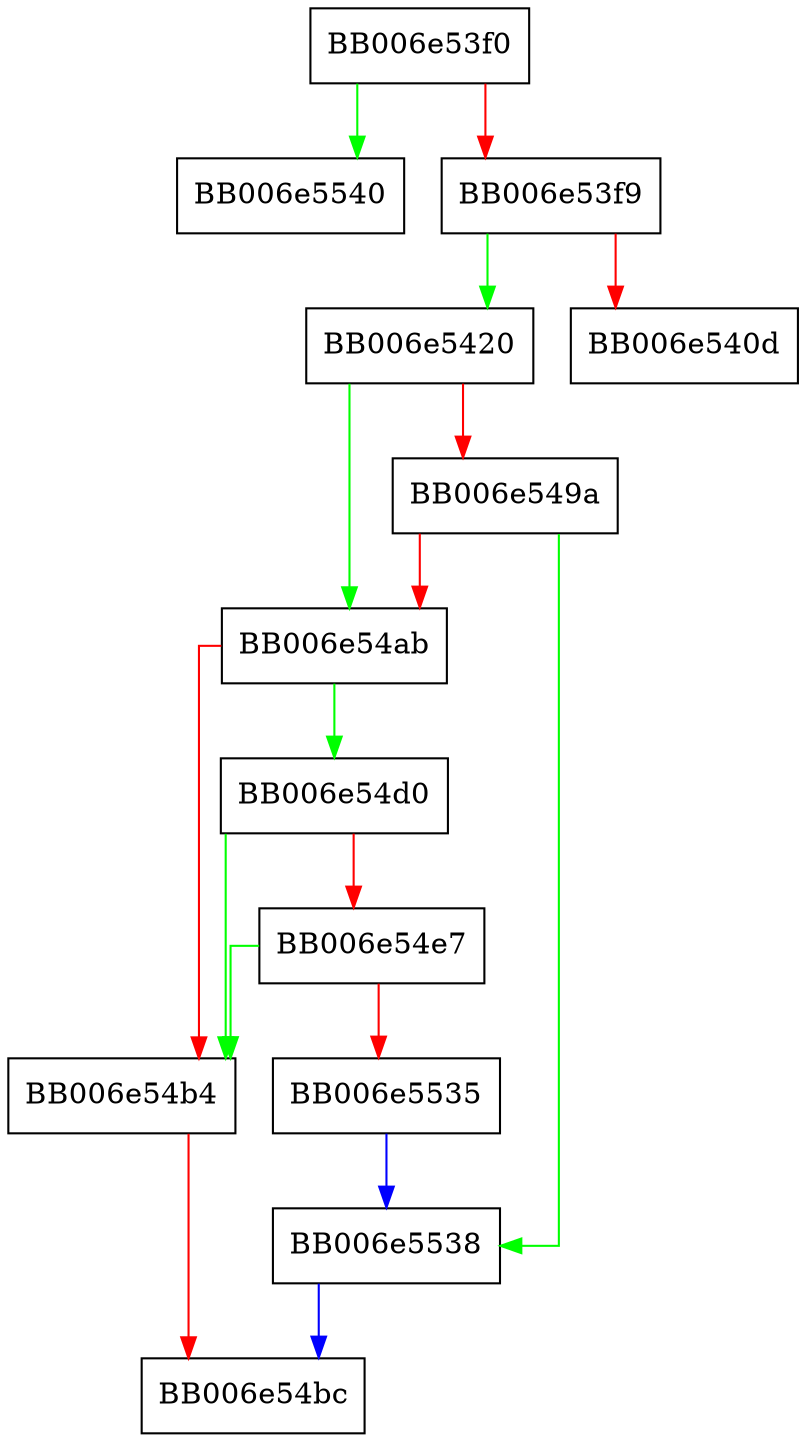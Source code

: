 digraph dsa_digest_verify_final {
  node [shape="box"];
  graph [splines=ortho];
  BB006e53f0 -> BB006e5540 [color="green"];
  BB006e53f0 -> BB006e53f9 [color="red"];
  BB006e53f9 -> BB006e5420 [color="green"];
  BB006e53f9 -> BB006e540d [color="red"];
  BB006e5420 -> BB006e54ab [color="green"];
  BB006e5420 -> BB006e549a [color="red"];
  BB006e549a -> BB006e5538 [color="green"];
  BB006e549a -> BB006e54ab [color="red"];
  BB006e54ab -> BB006e54d0 [color="green"];
  BB006e54ab -> BB006e54b4 [color="red"];
  BB006e54b4 -> BB006e54bc [color="red"];
  BB006e54d0 -> BB006e54b4 [color="green"];
  BB006e54d0 -> BB006e54e7 [color="red"];
  BB006e54e7 -> BB006e54b4 [color="green"];
  BB006e54e7 -> BB006e5535 [color="red"];
  BB006e5535 -> BB006e5538 [color="blue"];
  BB006e5538 -> BB006e54bc [color="blue"];
}